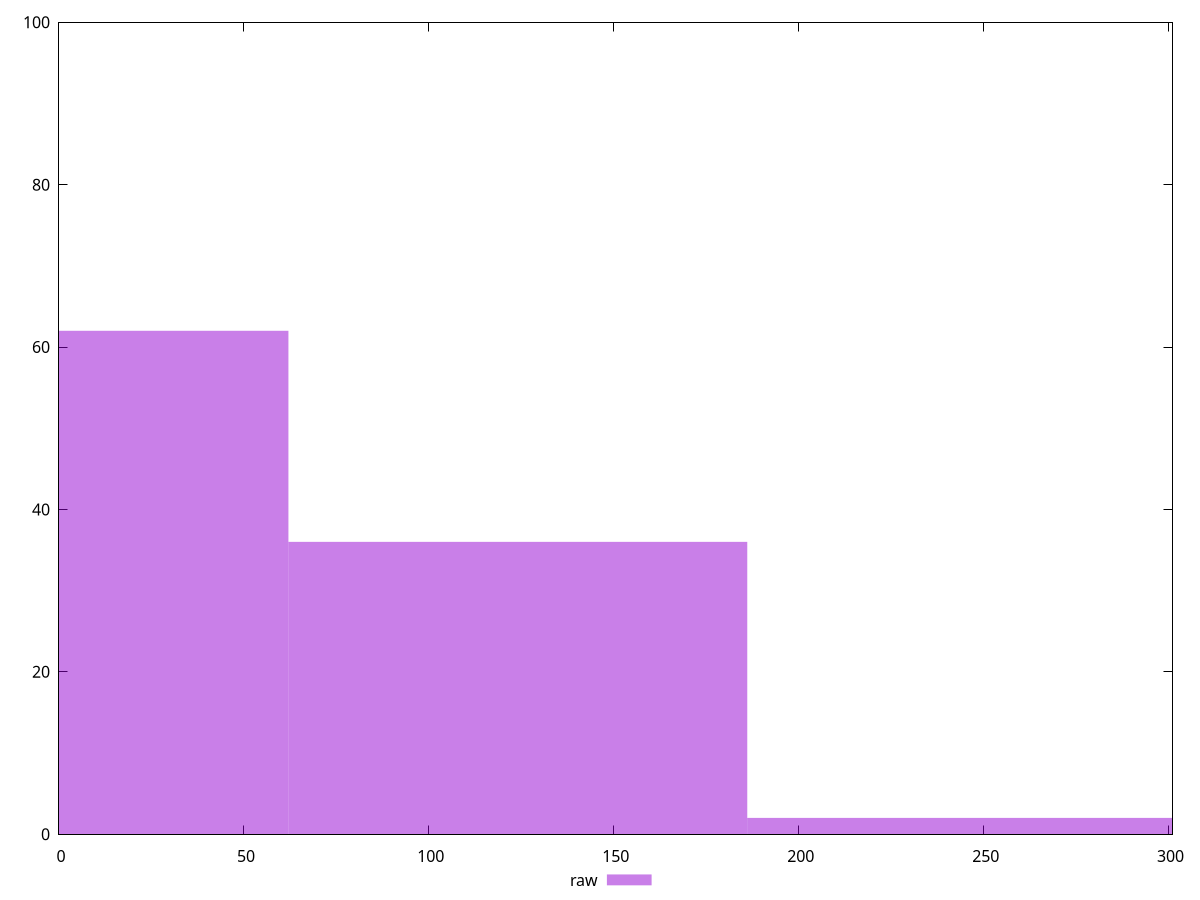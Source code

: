 reset

$raw <<EOF
248.1130809006163 2
124.05654045030815 36
0 62
EOF

set key outside below
set boxwidth 124.05654045030815
set xrange [0:301.0569996833801]
set yrange [0:100]
set trange [0:100]
set style fill transparent solid 0.5 noborder
set terminal svg size 640, 490 enhanced background rgb 'white'
set output "report_00019_2021-02-10T18-14-37.922Z//uses-rel-preconnect/samples/pages+cached+noadtech+nomedia+nocss/raw/histogram.svg"

plot $raw title "raw" with boxes

reset
